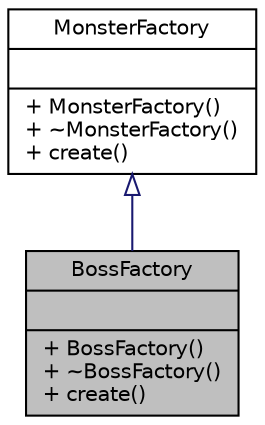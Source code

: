digraph "BossFactory"
{
  edge [fontname="Helvetica",fontsize="10",labelfontname="Helvetica",labelfontsize="10"];
  node [fontname="Helvetica",fontsize="10",shape=record];
  Node1 [label="{BossFactory\n||+ BossFactory()\l+ ~BossFactory()\l+ create()\l}",height=0.2,width=0.4,color="black", fillcolor="grey75", style="filled" fontcolor="black"];
  Node2 -> Node1 [dir="back",color="midnightblue",fontsize="10",style="solid",arrowtail="onormal",fontname="Helvetica"];
  Node2 [label="{MonsterFactory\n||+ MonsterFactory()\l+ ~MonsterFactory()\l+ create()\l}",height=0.2,width=0.4,color="black", fillcolor="white", style="filled",URL="$classMonsterFactory.html"];
}

